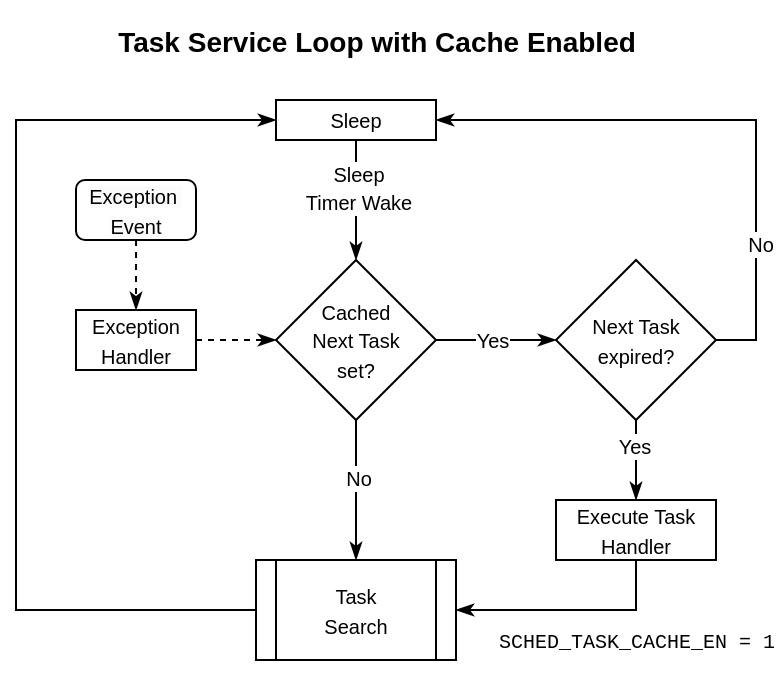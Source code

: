<mxfile version="21.2.8" type="device">
  <diagram id="C5RBs43oDa-KdzZeNtuy" name="Page-1">
    <mxGraphModel dx="458" dy="1675" grid="1" gridSize="10" guides="1" tooltips="1" connect="1" arrows="1" fold="1" page="1" pageScale="1" pageWidth="827" pageHeight="1169" math="0" shadow="0">
      <root>
        <mxCell id="WIyWlLk6GJQsqaUBKTNV-0" />
        <mxCell id="WIyWlLk6GJQsqaUBKTNV-1" parent="WIyWlLk6GJQsqaUBKTNV-0" />
        <mxCell id="dYI3dTuQ3Ob1T5ZX_YG3-21" style="edgeStyle=orthogonalEdgeStyle;rounded=0;orthogonalLoop=1;jettySize=auto;html=1;exitX=0.5;exitY=1;exitDx=0;exitDy=0;entryX=0.5;entryY=0;entryDx=0;entryDy=0;endArrow=classicThin;endFill=1;" parent="WIyWlLk6GJQsqaUBKTNV-1" source="dYI3dTuQ3Ob1T5ZX_YG3-19" edge="1">
          <mxGeometry relative="1" as="geometry">
            <mxPoint x="240" y="260" as="targetPoint" />
          </mxGeometry>
        </mxCell>
        <mxCell id="dYI3dTuQ3Ob1T5ZX_YG3-27" value="&lt;font style=&quot;font-size: 10px;&quot;&gt;No&lt;/font&gt;" style="edgeLabel;html=1;align=center;verticalAlign=middle;resizable=0;points=[];" parent="dYI3dTuQ3Ob1T5ZX_YG3-21" vertex="1" connectable="0">
          <mxGeometry x="-0.172" y="1" relative="1" as="geometry">
            <mxPoint as="offset" />
          </mxGeometry>
        </mxCell>
        <mxCell id="dYI3dTuQ3Ob1T5ZX_YG3-25" style="edgeStyle=orthogonalEdgeStyle;rounded=0;orthogonalLoop=1;jettySize=auto;html=1;exitX=1;exitY=0.5;exitDx=0;exitDy=0;entryX=0;entryY=0.5;entryDx=0;entryDy=0;endArrow=classicThin;endFill=1;" parent="WIyWlLk6GJQsqaUBKTNV-1" source="dYI3dTuQ3Ob1T5ZX_YG3-19" target="dYI3dTuQ3Ob1T5ZX_YG3-24" edge="1">
          <mxGeometry relative="1" as="geometry" />
        </mxCell>
        <mxCell id="dYI3dTuQ3Ob1T5ZX_YG3-29" value="&lt;font style=&quot;font-size: 10px;&quot;&gt;Yes&lt;/font&gt;" style="edgeLabel;html=1;align=center;verticalAlign=middle;resizable=0;points=[];" parent="dYI3dTuQ3Ob1T5ZX_YG3-25" vertex="1" connectable="0">
          <mxGeometry x="-0.072" y="-1" relative="1" as="geometry">
            <mxPoint y="-1" as="offset" />
          </mxGeometry>
        </mxCell>
        <mxCell id="dYI3dTuQ3Ob1T5ZX_YG3-19" value="&lt;font style=&quot;font-size: 10px;&quot;&gt;Cached &lt;br&gt;Next Task &lt;br&gt;set?&lt;br&gt;&lt;/font&gt;" style="rhombus;whiteSpace=wrap;html=1;" parent="WIyWlLk6GJQsqaUBKTNV-1" vertex="1">
          <mxGeometry x="200" y="110" width="80" height="80" as="geometry" />
        </mxCell>
        <mxCell id="dYI3dTuQ3Ob1T5ZX_YG3-24" value="&lt;font style=&quot;font-size: 10px;&quot;&gt;Next Task&lt;br&gt;expired?&lt;br&gt;&lt;/font&gt;" style="rhombus;whiteSpace=wrap;html=1;" parent="WIyWlLk6GJQsqaUBKTNV-1" vertex="1">
          <mxGeometry x="340" y="110" width="80" height="80" as="geometry" />
        </mxCell>
        <mxCell id="dYI3dTuQ3Ob1T5ZX_YG3-88" style="edgeStyle=orthogonalEdgeStyle;rounded=0;orthogonalLoop=1;jettySize=auto;html=1;entryX=1;entryY=0.5;entryDx=0;entryDy=0;endArrow=classicThin;endFill=1;" parent="WIyWlLk6GJQsqaUBKTNV-1" source="dYI3dTuQ3Ob1T5ZX_YG3-30" target="dYI3dTuQ3Ob1T5ZX_YG3-51" edge="1">
          <mxGeometry relative="1" as="geometry">
            <mxPoint x="380" y="310" as="targetPoint" />
            <Array as="points">
              <mxPoint x="380" y="285" />
            </Array>
          </mxGeometry>
        </mxCell>
        <mxCell id="dYI3dTuQ3Ob1T5ZX_YG3-30" value="&lt;span style=&quot;font-size: 10px;&quot;&gt;Execute Task Handler&lt;br&gt;&lt;/span&gt;" style="rounded=0;whiteSpace=wrap;html=1;" parent="WIyWlLk6GJQsqaUBKTNV-1" vertex="1">
          <mxGeometry x="340" y="230" width="80" height="30" as="geometry" />
        </mxCell>
        <mxCell id="dYI3dTuQ3Ob1T5ZX_YG3-32" value="" style="endArrow=classicThin;html=1;rounded=0;entryX=0.5;entryY=0;entryDx=0;entryDy=0;exitX=0.5;exitY=1;exitDx=0;exitDy=0;endFill=1;" parent="WIyWlLk6GJQsqaUBKTNV-1" source="dYI3dTuQ3Ob1T5ZX_YG3-24" target="dYI3dTuQ3Ob1T5ZX_YG3-30" edge="1">
          <mxGeometry width="50" height="50" relative="1" as="geometry">
            <mxPoint x="330" y="230" as="sourcePoint" />
            <mxPoint x="380" y="180" as="targetPoint" />
          </mxGeometry>
        </mxCell>
        <mxCell id="dYI3dTuQ3Ob1T5ZX_YG3-33" value="&lt;font style=&quot;font-size: 10px;&quot;&gt;Yes&lt;/font&gt;" style="edgeLabel;html=1;align=center;verticalAlign=middle;resizable=0;points=[];" parent="dYI3dTuQ3Ob1T5ZX_YG3-32" vertex="1" connectable="0">
          <mxGeometry x="-0.382" y="-1" relative="1" as="geometry">
            <mxPoint as="offset" />
          </mxGeometry>
        </mxCell>
        <mxCell id="dYI3dTuQ3Ob1T5ZX_YG3-86" style="edgeStyle=orthogonalEdgeStyle;rounded=0;orthogonalLoop=1;jettySize=auto;html=1;entryX=0.5;entryY=0;entryDx=0;entryDy=0;endArrow=classicThin;endFill=1;" parent="WIyWlLk6GJQsqaUBKTNV-1" source="dYI3dTuQ3Ob1T5ZX_YG3-34" target="dYI3dTuQ3Ob1T5ZX_YG3-19" edge="1">
          <mxGeometry relative="1" as="geometry" />
        </mxCell>
        <mxCell id="dYI3dTuQ3Ob1T5ZX_YG3-87" value="&lt;font style=&quot;font-size: 10px;&quot;&gt;Sleep &lt;br&gt;Timer Wake&lt;/font&gt;" style="edgeLabel;html=1;align=center;verticalAlign=middle;resizable=0;points=[];" parent="dYI3dTuQ3Ob1T5ZX_YG3-86" vertex="1" connectable="0">
          <mxGeometry x="-0.21" y="1" relative="1" as="geometry">
            <mxPoint as="offset" />
          </mxGeometry>
        </mxCell>
        <mxCell id="dYI3dTuQ3Ob1T5ZX_YG3-34" value="&lt;font style=&quot;font-size: 10px;&quot;&gt;Sleep&lt;/font&gt;" style="rounded=0;whiteSpace=wrap;html=1;" parent="WIyWlLk6GJQsqaUBKTNV-1" vertex="1">
          <mxGeometry x="200" y="30" width="80" height="20" as="geometry" />
        </mxCell>
        <mxCell id="dYI3dTuQ3Ob1T5ZX_YG3-35" value="" style="endArrow=classicThin;html=1;rounded=0;exitX=1;exitY=0.5;exitDx=0;exitDy=0;entryX=1;entryY=0.5;entryDx=0;entryDy=0;endFill=1;" parent="WIyWlLk6GJQsqaUBKTNV-1" source="dYI3dTuQ3Ob1T5ZX_YG3-24" target="dYI3dTuQ3Ob1T5ZX_YG3-34" edge="1">
          <mxGeometry width="50" height="50" relative="1" as="geometry">
            <mxPoint x="410" y="130" as="sourcePoint" />
            <mxPoint x="460" y="80" as="targetPoint" />
            <Array as="points">
              <mxPoint x="440" y="150" />
              <mxPoint x="440" y="40" />
            </Array>
          </mxGeometry>
        </mxCell>
        <mxCell id="dYI3dTuQ3Ob1T5ZX_YG3-36" value="&lt;font style=&quot;font-size: 10px;&quot;&gt;No&lt;/font&gt;" style="edgeLabel;html=1;align=center;verticalAlign=middle;resizable=0;points=[];" parent="dYI3dTuQ3Ob1T5ZX_YG3-35" vertex="1" connectable="0">
          <mxGeometry x="-0.53" y="-2" relative="1" as="geometry">
            <mxPoint as="offset" />
          </mxGeometry>
        </mxCell>
        <mxCell id="dYI3dTuQ3Ob1T5ZX_YG3-90" style="edgeStyle=orthogonalEdgeStyle;rounded=0;orthogonalLoop=1;jettySize=auto;html=1;entryX=0;entryY=0.5;entryDx=0;entryDy=0;endArrow=classicThin;endFill=1;anchorPointDirection=1;" parent="WIyWlLk6GJQsqaUBKTNV-1" source="dYI3dTuQ3Ob1T5ZX_YG3-51" target="dYI3dTuQ3Ob1T5ZX_YG3-34" edge="1">
          <mxGeometry relative="1" as="geometry">
            <mxPoint x="150" y="60" as="targetPoint" />
            <Array as="points">
              <mxPoint x="70" y="285" />
              <mxPoint x="70" y="40" />
            </Array>
          </mxGeometry>
        </mxCell>
        <mxCell id="dYI3dTuQ3Ob1T5ZX_YG3-51" value="&lt;font style=&quot;font-size: 10px;&quot;&gt;&lt;font style=&quot;font-size: 10px;&quot;&gt;Task &lt;br&gt;&lt;/font&gt;Search&lt;/font&gt;" style="shape=process;whiteSpace=wrap;html=1;backgroundOutline=1;" parent="WIyWlLk6GJQsqaUBKTNV-1" vertex="1">
          <mxGeometry x="190" y="260" width="100" height="50" as="geometry" />
        </mxCell>
        <mxCell id="dYI3dTuQ3Ob1T5ZX_YG3-89" value="&lt;font style=&quot;font-size: 14px;&quot;&gt;Task Service Loop with Cache Enabled&lt;/font&gt;" style="text;strokeColor=none;fillColor=none;html=1;fontSize=18;fontStyle=1;verticalAlign=middle;align=center;" parent="WIyWlLk6GJQsqaUBKTNV-1" vertex="1">
          <mxGeometry x="200" y="-20" width="100" height="40" as="geometry" />
        </mxCell>
        <mxCell id="dYI3dTuQ3Ob1T5ZX_YG3-93" style="edgeStyle=orthogonalEdgeStyle;rounded=0;orthogonalLoop=1;jettySize=auto;html=1;entryX=0;entryY=0.5;entryDx=0;entryDy=0;dashed=1;endArrow=classicThin;endFill=1;" parent="WIyWlLk6GJQsqaUBKTNV-1" source="dYI3dTuQ3Ob1T5ZX_YG3-91" target="dYI3dTuQ3Ob1T5ZX_YG3-19" edge="1">
          <mxGeometry relative="1" as="geometry" />
        </mxCell>
        <mxCell id="dYI3dTuQ3Ob1T5ZX_YG3-91" value="&lt;font style=&quot;font-size: 10px;&quot;&gt;Exception&lt;br&gt;Handler&lt;/font&gt;" style="rounded=0;whiteSpace=wrap;html=1;" parent="WIyWlLk6GJQsqaUBKTNV-1" vertex="1">
          <mxGeometry x="100" y="135" width="60" height="30" as="geometry" />
        </mxCell>
        <mxCell id="dYI3dTuQ3Ob1T5ZX_YG3-94" style="edgeStyle=orthogonalEdgeStyle;rounded=0;orthogonalLoop=1;jettySize=auto;html=1;entryX=0.5;entryY=0;entryDx=0;entryDy=0;dashed=1;endArrow=classicThin;endFill=1;" parent="WIyWlLk6GJQsqaUBKTNV-1" target="dYI3dTuQ3Ob1T5ZX_YG3-91" edge="1">
          <mxGeometry relative="1" as="geometry">
            <mxPoint x="130.029" y="100" as="sourcePoint" />
          </mxGeometry>
        </mxCell>
        <mxCell id="dYI3dTuQ3Ob1T5ZX_YG3-99" value="&lt;font style=&quot;font-size: 10px;&quot;&gt;&lt;font style=&quot;font-size: 10px;&quot;&gt;&lt;span style=&quot;color: rgb(0, 0, 0); font-family: Helvetica; font-style: normal; font-variant-ligatures: normal; font-variant-caps: normal; font-weight: 400; letter-spacing: normal; orphans: 2; text-align: center; text-indent: 0px; text-transform: none; widows: 2; word-spacing: 0px; -webkit-text-stroke-width: 0px; background-color: rgb(251, 251, 251); text-decoration-thickness: initial; text-decoration-style: initial; text-decoration-color: initial; float: none; display: inline !important;&quot;&gt;Exception&amp;nbsp;&lt;/span&gt;&lt;br style=&quot;border-color: var(--border-color); color: rgb(0, 0, 0); font-family: Helvetica; font-style: normal; font-variant-ligatures: normal; font-variant-caps: normal; font-weight: 400; letter-spacing: normal; orphans: 2; text-align: center; text-indent: 0px; text-transform: none; widows: 2; word-spacing: 0px; -webkit-text-stroke-width: 0px; background-color: rgb(251, 251, 251); text-decoration-thickness: initial; text-decoration-style: initial; text-decoration-color: initial;&quot;&gt;&lt;/font&gt;&lt;span style=&quot;color: rgb(0, 0, 0); font-family: Helvetica; font-style: normal; font-variant-ligatures: normal; font-variant-caps: normal; font-weight: 400; letter-spacing: normal; orphans: 2; text-align: center; text-indent: 0px; text-transform: none; widows: 2; word-spacing: 0px; -webkit-text-stroke-width: 0px; background-color: rgb(251, 251, 251); text-decoration-thickness: initial; text-decoration-style: initial; text-decoration-color: initial; float: none; display: inline !important;&quot;&gt;Event&lt;/span&gt;&lt;/font&gt;" style="rounded=1;whiteSpace=wrap;html=1;" parent="WIyWlLk6GJQsqaUBKTNV-1" vertex="1">
          <mxGeometry x="100" y="70" width="60" height="30" as="geometry" />
        </mxCell>
        <mxCell id="oAB9O_8fjcMmlOfuk5BE-0" value="&lt;div style=&quot;background-color: rgb(255, 255, 255); font-family: Menlo, Monaco, &amp;quot;Courier New&amp;quot;, monospace; font-weight: normal; line-height: 18px;&quot;&gt;&lt;font style=&quot;font-size: 10px;&quot;&gt;SCHED_TASK_CACHE_EN = 1&lt;/font&gt;&lt;/div&gt;" style="text;strokeColor=none;fillColor=none;html=1;fontSize=18;fontStyle=1;verticalAlign=middle;align=center;" vertex="1" parent="WIyWlLk6GJQsqaUBKTNV-1">
          <mxGeometry x="330" y="280" width="100" height="40" as="geometry" />
        </mxCell>
      </root>
    </mxGraphModel>
  </diagram>
</mxfile>
